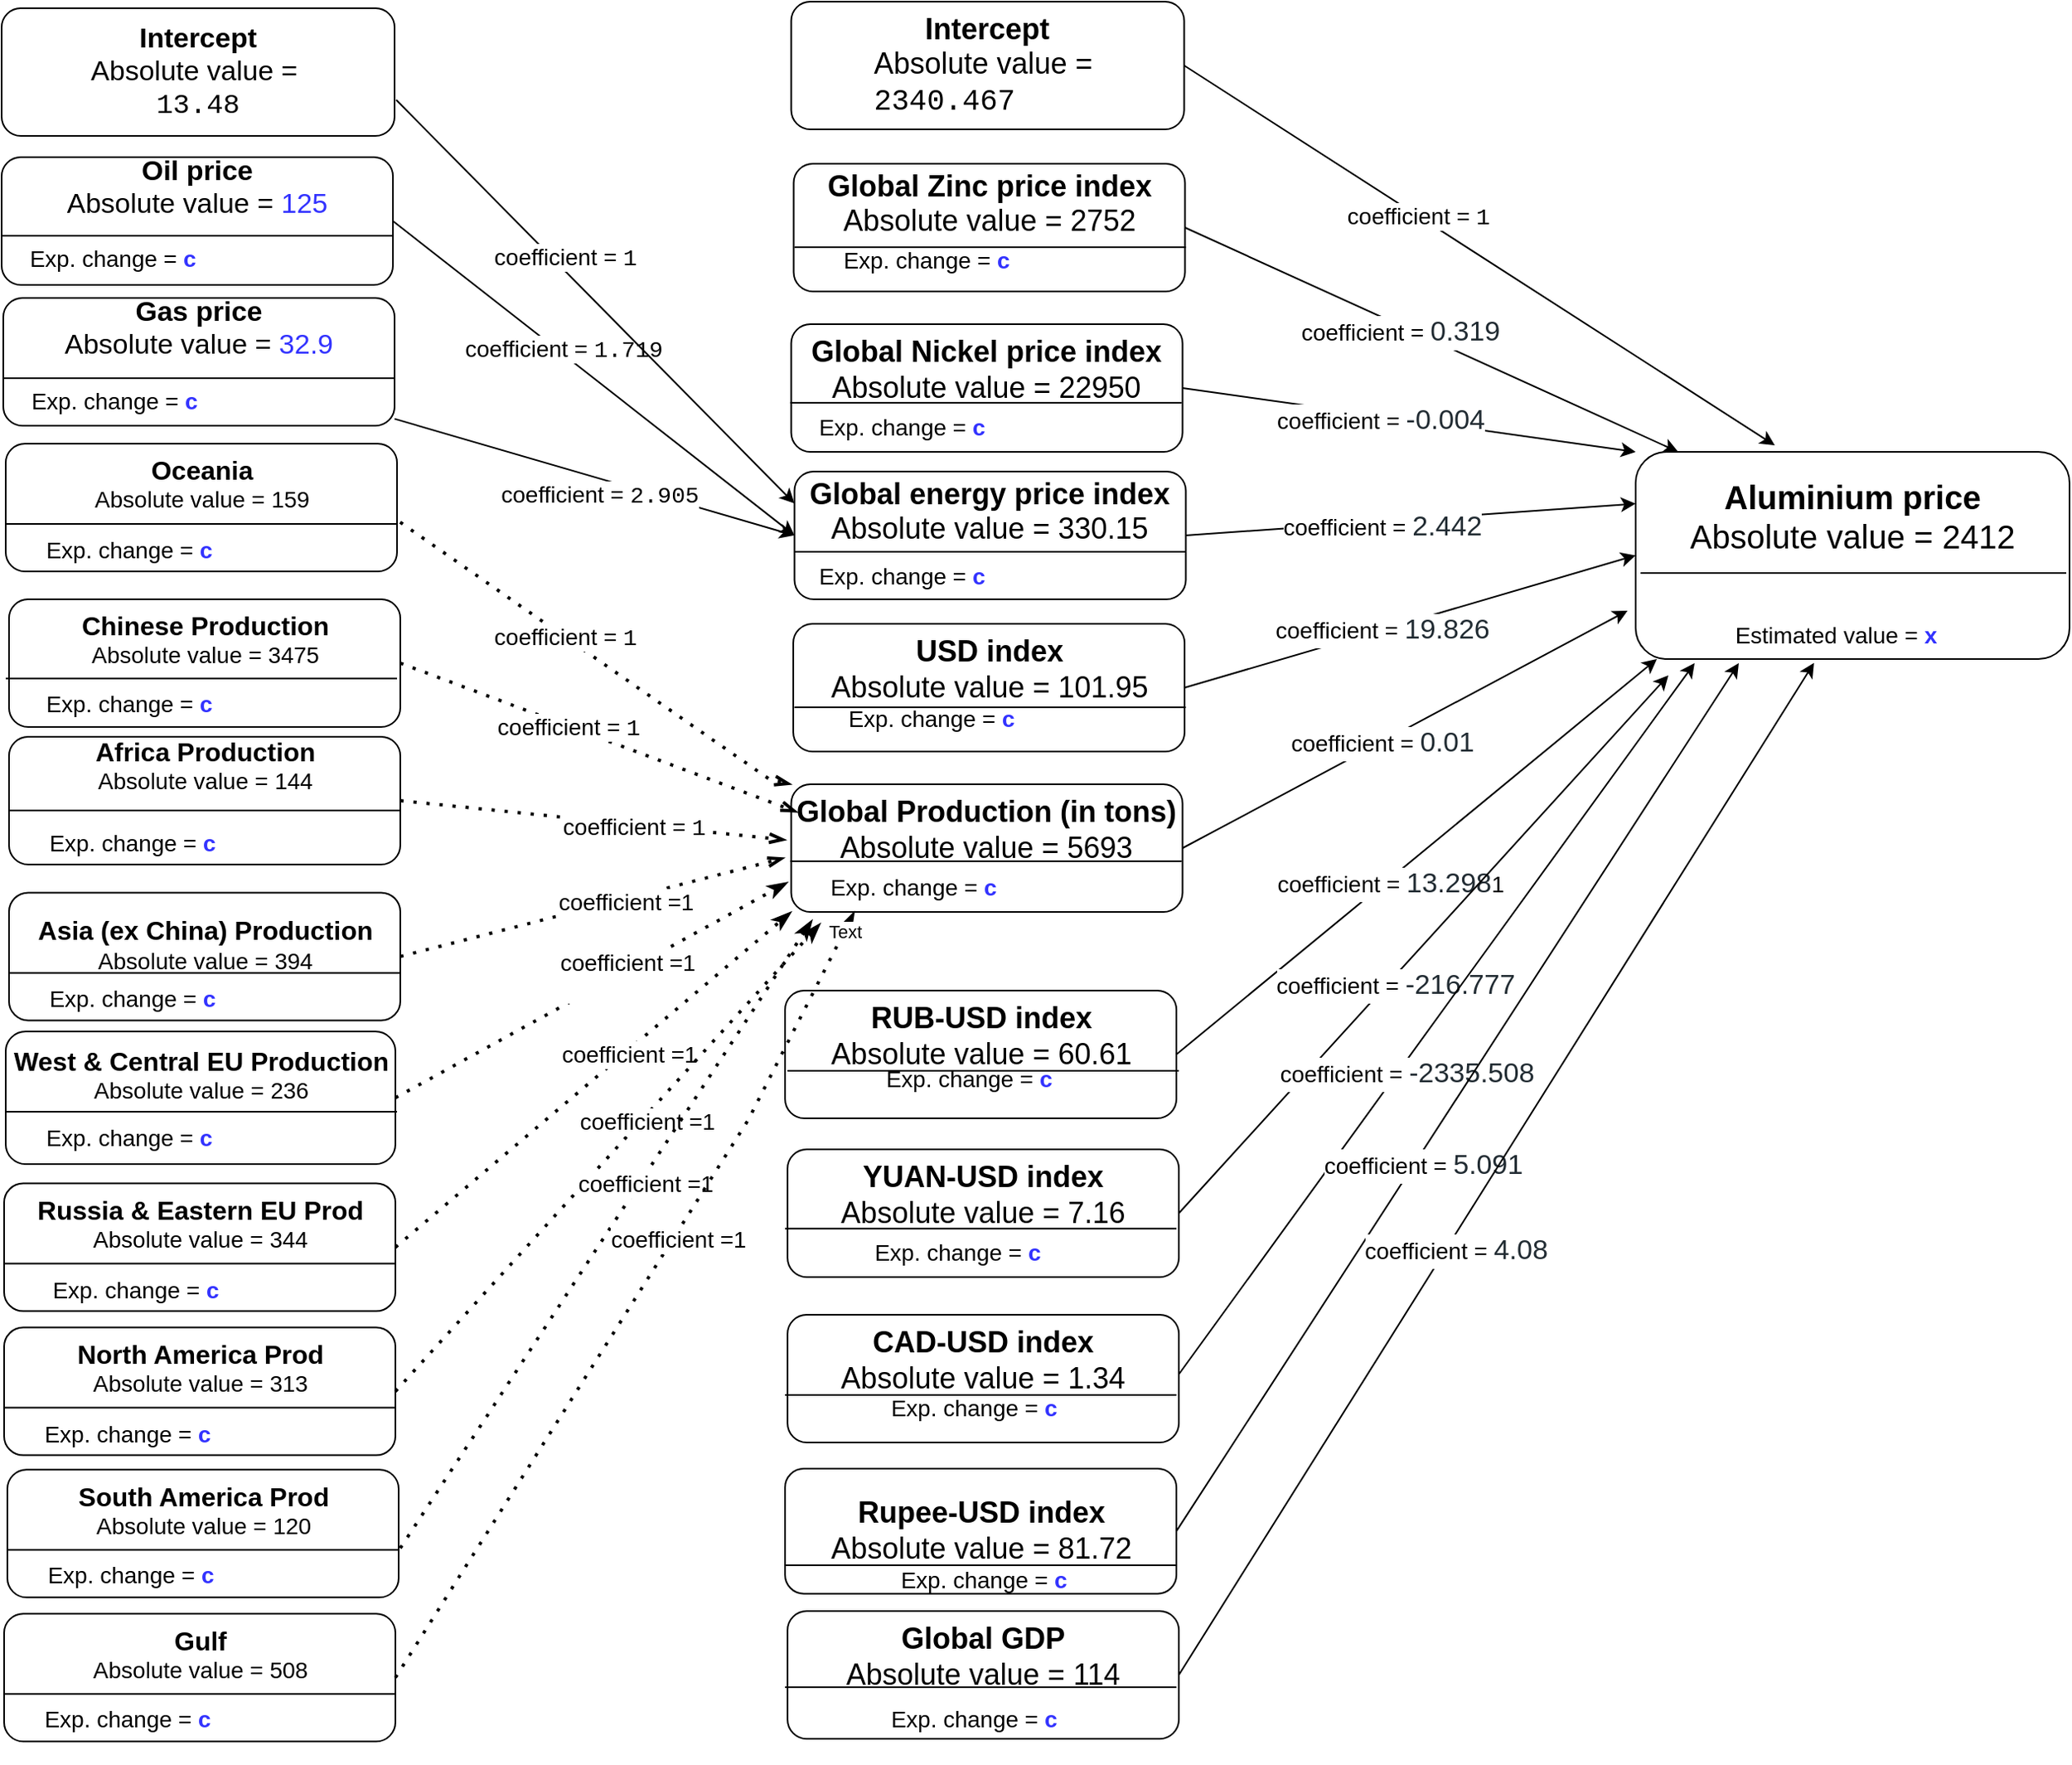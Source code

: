<mxfile version="20.7.2" type="device"><diagram id="u6WOncbfAF4KVZ6Zlxv1" name="Seite-1"><mxGraphModel dx="2049" dy="1091" grid="0" gridSize="10" guides="1" tooltips="1" connect="1" arrows="1" fold="1" page="0" pageScale="1" pageWidth="827" pageHeight="1169" math="0" shadow="0"><root><mxCell id="0"/><mxCell id="1" parent="0"/><mxCell id="WackEzxGK8-borPOaFB0-8" style="rounded=0;orthogonalLoop=1;jettySize=auto;html=1;entryX=0;entryY=0.25;entryDx=0;entryDy=0;exitX=1;exitY=0.5;exitDx=0;exitDy=0;" parent="1" source="WackEzxGK8-borPOaFB0-2" target="WackEzxGK8-borPOaFB0-30" edge="1"><mxGeometry relative="1" as="geometry"><mxPoint x="1274.5" y="759.5" as="targetPoint"/></mxGeometry></mxCell><mxCell id="WackEzxGK8-borPOaFB0-11" value="&lt;font style=&quot;font-size: 14px;&quot;&gt;coefficient =&amp;nbsp;&lt;/font&gt;&lt;span style=&quot;color: rgb(34, 44, 51); font-family: Arial, sans-serif; font-size: 17px; text-align: start;&quot;&gt;2.442&lt;/span&gt;" style="edgeLabel;html=1;align=center;verticalAlign=middle;resizable=0;points=[];" parent="WackEzxGK8-borPOaFB0-8" vertex="1" connectable="0"><mxGeometry x="-0.115" relative="1" as="geometry"><mxPoint x="-2" y="3" as="offset"/></mxGeometry></mxCell><mxCell id="WackEzxGK8-borPOaFB0-2" value="&lt;div style=&quot;font-size: 18px;&quot;&gt;&lt;font style=&quot;font-size: 18px;&quot;&gt;&lt;b style=&quot;&quot;&gt;Global energy price index&lt;br&gt;&lt;/b&gt;&lt;/font&gt;&lt;/div&gt;&lt;div style=&quot;font-size: 18px;&quot;&gt;&lt;font style=&quot;font-size: 18px;&quot;&gt;Absolute value = 330.15&lt;b&gt;&lt;br&gt;&lt;/b&gt;&lt;/font&gt;&lt;/div&gt;&lt;div&gt;&lt;br&gt;&lt;/div&gt;&lt;div&gt;&lt;br&gt;&lt;/div&gt;" style="rounded=1;whiteSpace=wrap;html=1;" parent="1" vertex="1"><mxGeometry x="761.25" y="685" width="239" height="78" as="geometry"/></mxCell><mxCell id="WackEzxGK8-borPOaFB0-9" style="edgeStyle=none;rounded=0;orthogonalLoop=1;jettySize=auto;html=1;exitX=1;exitY=0.5;exitDx=0;exitDy=0;entryX=0;entryY=0.5;entryDx=0;entryDy=0;" parent="1" source="WackEzxGK8-borPOaFB0-22" target="WackEzxGK8-borPOaFB0-30" edge="1"><mxGeometry relative="1" as="geometry"><mxPoint x="999" y="759.5" as="sourcePoint"/><mxPoint x="1270" y="750" as="targetPoint"/></mxGeometry></mxCell><mxCell id="WackEzxGK8-borPOaFB0-13" value="&lt;font style=&quot;font-size: 14px;&quot;&gt;&lt;font style=&quot;font-size: 14px;&quot;&gt;coefficient =&amp;nbsp;&lt;/font&gt;&lt;span style=&quot;color: rgb(34, 44, 51); font-family: Arial, sans-serif; font-size: 17px; text-align: start;&quot;&gt;19.826&lt;/span&gt;&lt;br&gt;&lt;/font&gt;" style="edgeLabel;html=1;align=center;verticalAlign=middle;resizable=0;points=[];fontSize=16;" parent="WackEzxGK8-borPOaFB0-9" vertex="1" connectable="0"><mxGeometry x="-0.178" y="2" relative="1" as="geometry"><mxPoint x="8" as="offset"/></mxGeometry></mxCell><mxCell id="WackEzxGK8-borPOaFB0-10" style="edgeStyle=none;rounded=0;orthogonalLoop=1;jettySize=auto;html=1;exitX=1;exitY=0.5;exitDx=0;exitDy=0;" parent="1" source="WackEzxGK8-borPOaFB0-26" edge="1"><mxGeometry relative="1" as="geometry"><mxPoint x="1030" y="839" as="sourcePoint"/><mxPoint x="1270" y="770" as="targetPoint"/></mxGeometry></mxCell><mxCell id="WackEzxGK8-borPOaFB0-14" value="coefficient =&amp;nbsp;&lt;span style=&quot;color: rgb(34, 44, 51); font-family: Arial, sans-serif; font-size: 17px; text-align: start;&quot;&gt;0.01&lt;/span&gt;" style="edgeLabel;html=1;align=center;verticalAlign=middle;resizable=0;points=[];fontSize=14;" parent="WackEzxGK8-borPOaFB0-10" vertex="1" connectable="0"><mxGeometry x="-0.172" y="1" relative="1" as="geometry"><mxPoint x="9" y="-3" as="offset"/></mxGeometry></mxCell><mxCell id="WackEzxGK8-borPOaFB0-15" value="" style="endArrow=none;html=1;rounded=0;fontSize=14;exitX=0;exitY=0.5;exitDx=0;exitDy=0;entryX=1;entryY=0.5;entryDx=0;entryDy=0;" parent="1" edge="1"><mxGeometry width="50" height="50" relative="1" as="geometry"><mxPoint x="761.25" y="734" as="sourcePoint"/><mxPoint x="1000.25" y="734" as="targetPoint"/></mxGeometry></mxCell><mxCell id="WackEzxGK8-borPOaFB0-22" value="&lt;div style=&quot;font-size: 18px;&quot;&gt;&lt;font style=&quot;font-size: 18px;&quot;&gt;&lt;b style=&quot;&quot;&gt;&lt;br&gt;&lt;/b&gt;&lt;/font&gt;&lt;/div&gt;&lt;div style=&quot;font-size: 18px;&quot;&gt;&lt;font style=&quot;font-size: 18px;&quot;&gt;&lt;b style=&quot;&quot;&gt;USD index&lt;/b&gt;&lt;font style=&quot;font-size: 18px;&quot;&gt;&lt;b&gt;&lt;br&gt;&lt;/b&gt;&lt;/font&gt;&lt;/font&gt;&lt;/div&gt;&lt;div style=&quot;font-size: 18px;&quot;&gt;&lt;font style=&quot;font-size: 18px;&quot;&gt;Absolute value = 101.95&lt;b&gt;&lt;br&gt;&lt;/b&gt;&lt;/font&gt;&lt;/div&gt;&lt;div style=&quot;font-size: 18px;&quot;&gt;&lt;font style=&quot;font-size: 18px;&quot;&gt;&lt;br&gt;&lt;/font&gt;&lt;/div&gt;&lt;div style=&quot;font-size: 18px;&quot;&gt;&lt;br&gt;&lt;/div&gt;" style="rounded=1;whiteSpace=wrap;html=1;" parent="1" vertex="1"><mxGeometry x="760.5" y="778" width="239" height="78" as="geometry"/></mxCell><mxCell id="WackEzxGK8-borPOaFB0-23" value="" style="endArrow=none;html=1;rounded=0;fontSize=14;exitX=0;exitY=0.5;exitDx=0;exitDy=0;entryX=1;entryY=0.5;entryDx=0;entryDy=0;" parent="1" edge="1"><mxGeometry width="50" height="50" relative="1" as="geometry"><mxPoint x="761.25" y="829" as="sourcePoint"/><mxPoint x="1000.25" y="829" as="targetPoint"/></mxGeometry></mxCell><mxCell id="WackEzxGK8-borPOaFB0-26" value="&lt;div style=&quot;font-size: 18px;&quot;&gt;&lt;span style=&quot;background-color: initial;&quot;&gt;&lt;b style=&quot;&quot;&gt;&lt;font style=&quot;font-size: 18px;&quot;&gt;&lt;br&gt;&lt;/font&gt;&lt;/b&gt;&lt;/span&gt;&lt;/div&gt;&lt;div style=&quot;font-size: 18px;&quot;&gt;&lt;span style=&quot;background-color: initial;&quot;&gt;&lt;b style=&quot;&quot;&gt;&lt;font style=&quot;font-size: 18px;&quot;&gt;Global Production (in tons)&lt;/font&gt;&lt;/b&gt;&lt;/span&gt;&lt;/div&gt;&lt;div style=&quot;font-size: 18px;&quot;&gt;&lt;font style=&quot;font-size: 18px;&quot;&gt;&lt;span style=&quot;background-color: initial;&quot;&gt;Absolute value = 5693&lt;/span&gt;&lt;br&gt;&lt;/font&gt;&lt;/div&gt;&lt;div style=&quot;font-size: 18px;&quot;&gt;&lt;font style=&quot;font-size: 18px;&quot;&gt;&lt;br&gt;&lt;/font&gt;&lt;/div&gt;&lt;div style=&quot;font-size: 18px;&quot;&gt;&lt;br&gt;&lt;/div&gt;" style="rounded=1;whiteSpace=wrap;html=1;" parent="1" vertex="1"><mxGeometry x="759.25" y="876" width="239" height="78" as="geometry"/></mxCell><mxCell id="WackEzxGK8-borPOaFB0-27" value="" style="endArrow=none;html=1;rounded=0;fontSize=14;exitX=0;exitY=0.5;exitDx=0;exitDy=0;entryX=1;entryY=0.5;entryDx=0;entryDy=0;" parent="1" edge="1"><mxGeometry width="50" height="50" relative="1" as="geometry"><mxPoint x="758.75" y="923" as="sourcePoint"/><mxPoint x="997.75" y="923" as="targetPoint"/></mxGeometry></mxCell><mxCell id="WackEzxGK8-borPOaFB0-30" value="&lt;div style=&quot;font-size: 20px;&quot;&gt;&lt;b style=&quot;background-color: initial;&quot;&gt;Aluminium price&lt;/b&gt;&lt;br&gt;&lt;/div&gt;&lt;div style=&quot;font-size: 20px;&quot;&gt;&lt;font style=&quot;font-size: 20px;&quot;&gt;Absolute value = 2412&lt;b&gt;&lt;br&gt;&lt;/b&gt;&lt;/font&gt;&lt;/div&gt;&lt;div style=&quot;font-size: 20px;&quot;&gt;&lt;font style=&quot;font-size: 20px;&quot;&gt;&lt;br&gt;&lt;/font&gt;&lt;/div&gt;&lt;div style=&quot;font-size: 20px;&quot;&gt;&lt;br&gt;&lt;/div&gt;" style="rounded=1;whiteSpace=wrap;html=1;" parent="1" vertex="1"><mxGeometry x="1275" y="673" width="265" height="126.5" as="geometry"/></mxCell><mxCell id="WackEzxGK8-borPOaFB0-34" value="Exp. change =&amp;nbsp;&lt;font color=&quot;#3333FF&quot;&gt;&lt;b&gt;c&lt;/b&gt;&lt;/font&gt;" style="text;html=1;strokeColor=none;fillColor=none;align=center;verticalAlign=middle;whiteSpace=wrap;rounded=0;fontSize=14;" parent="1" vertex="1"><mxGeometry x="778.25" y="820" width="133.75" height="32.5" as="geometry"/></mxCell><mxCell id="WackEzxGK8-borPOaFB0-36" value="Exp. change =&amp;nbsp;&lt;font color=&quot;#3333FF&quot;&gt;&lt;b&gt;c&lt;/b&gt;&lt;/font&gt;" style="text;html=1;strokeColor=none;fillColor=none;align=center;verticalAlign=middle;whiteSpace=wrap;rounded=0;fontSize=14;" parent="1" vertex="1"><mxGeometry x="778.75" y="924.38" width="110" height="28.62" as="geometry"/></mxCell><mxCell id="WackEzxGK8-borPOaFB0-42" style="edgeStyle=none;rounded=0;orthogonalLoop=1;jettySize=auto;html=1;entryX=0;entryY=0.5;entryDx=0;entryDy=0;fontSize=14;fontColor=#3333FF;exitX=1;exitY=0.5;exitDx=0;exitDy=0;" parent="1" source="WackEzxGK8-borPOaFB0-38" target="WackEzxGK8-borPOaFB0-2" edge="1"><mxGeometry relative="1" as="geometry"/></mxCell><mxCell id="WackEzxGK8-borPOaFB0-48" value="&lt;font style=&quot;font-size: 14px;&quot; color=&quot;#000000&quot;&gt;coefficient =&amp;nbsp;&lt;/font&gt;&lt;span style=&quot;font-family: Consolas, &amp;quot;Courier New&amp;quot;, monospace; text-align: start;&quot;&gt;&lt;font color=&quot;#000000&quot;&gt;1.719&lt;/font&gt;&lt;/span&gt;&lt;font style=&quot;font-size: 14px;&quot; color=&quot;#000000&quot;&gt;&lt;br&gt;&lt;/font&gt;" style="edgeLabel;html=1;align=center;verticalAlign=middle;resizable=0;points=[];fontSize=14;fontColor=#3333FF;" parent="WackEzxGK8-borPOaFB0-42" vertex="1" connectable="0"><mxGeometry x="-0.334" relative="1" as="geometry"><mxPoint x="22" y="14" as="offset"/></mxGeometry></mxCell><mxCell id="WackEzxGK8-borPOaFB0-38" value="&lt;div style=&quot;font-size: 17px;&quot;&gt;&lt;font style=&quot;font-size: 17px;&quot;&gt;&lt;b style=&quot;&quot;&gt;Oil price&lt;br&gt;&lt;/b&gt;&lt;/font&gt;&lt;/div&gt;&lt;div style=&quot;font-size: 17px;&quot;&gt;&lt;font style=&quot;font-size: 17px;&quot;&gt;Absolute value = &lt;font style=&quot;font-size: 17px;&quot; color=&quot;#3333ff&quot;&gt;125&lt;/font&gt;&lt;b&gt;&lt;br&gt;&lt;/b&gt;&lt;/font&gt;&lt;/div&gt;&lt;div style=&quot;font-size: 17px;&quot;&gt;&lt;font style=&quot;font-size: 17px;&quot;&gt;&lt;br&gt;&lt;/font&gt;&lt;/div&gt;&lt;div style=&quot;font-size: 17px;&quot;&gt;&lt;br&gt;&lt;/div&gt;" style="rounded=1;whiteSpace=wrap;html=1;" parent="1" vertex="1"><mxGeometry x="277" y="493" width="239" height="78" as="geometry"/></mxCell><mxCell id="WackEzxGK8-borPOaFB0-39" value="" style="endArrow=none;html=1;rounded=0;fontSize=14;exitX=0;exitY=0.5;exitDx=0;exitDy=0;entryX=1;entryY=0.5;entryDx=0;entryDy=0;" parent="1" edge="1"><mxGeometry width="50" height="50" relative="1" as="geometry"><mxPoint x="277" y="541" as="sourcePoint"/><mxPoint x="516" y="541" as="targetPoint"/></mxGeometry></mxCell><mxCell id="WackEzxGK8-borPOaFB0-40" value="Exp. change =&amp;nbsp;&lt;font color=&quot;#3333FF&quot;&gt;&lt;b&gt;c&lt;/b&gt;&lt;/font&gt;" style="text;html=1;strokeColor=none;fillColor=none;align=center;verticalAlign=middle;whiteSpace=wrap;rounded=0;fontSize=14;" parent="1" vertex="1"><mxGeometry x="293" y="540" width="104" height="30" as="geometry"/></mxCell><mxCell id="WackEzxGK8-borPOaFB0-47" style="edgeStyle=none;rounded=0;orthogonalLoop=1;jettySize=auto;html=1;entryX=0;entryY=0.5;entryDx=0;entryDy=0;fontSize=14;fontColor=#3333FF;" parent="1" source="WackEzxGK8-borPOaFB0-43" target="WackEzxGK8-borPOaFB0-2" edge="1"><mxGeometry relative="1" as="geometry"/></mxCell><mxCell id="WackEzxGK8-borPOaFB0-43" value="&lt;div style=&quot;font-size: 17px;&quot;&gt;&lt;font style=&quot;font-size: 17px;&quot;&gt;&lt;b style=&quot;&quot;&gt;Gas price&lt;/b&gt;&lt;/font&gt;&lt;/div&gt;&lt;div style=&quot;font-size: 17px;&quot;&gt;&lt;font style=&quot;font-size: 17px;&quot;&gt;Absolute value = &lt;font style=&quot;font-size: 17px;&quot; color=&quot;#3333ff&quot;&gt;32.9&lt;/font&gt;&lt;b&gt;&lt;br&gt;&lt;/b&gt;&lt;/font&gt;&lt;/div&gt;&lt;div style=&quot;font-size: 17px;&quot;&gt;&lt;font style=&quot;font-size: 17px;&quot;&gt;&lt;br&gt;&lt;/font&gt;&lt;/div&gt;&lt;div style=&quot;font-size: 17px;&quot;&gt;&lt;br&gt;&lt;/div&gt;" style="rounded=1;whiteSpace=wrap;html=1;" parent="1" vertex="1"><mxGeometry x="278" y="579" width="239" height="78" as="geometry"/></mxCell><mxCell id="WackEzxGK8-borPOaFB0-44" value="" style="endArrow=none;html=1;rounded=0;fontSize=14;exitX=0;exitY=0.5;exitDx=0;exitDy=0;entryX=1;entryY=0.5;entryDx=0;entryDy=0;" parent="1" edge="1"><mxGeometry width="50" height="50" relative="1" as="geometry"><mxPoint x="278" y="628" as="sourcePoint"/><mxPoint x="517" y="628" as="targetPoint"/></mxGeometry></mxCell><mxCell id="WackEzxGK8-borPOaFB0-45" value="Exp. change =&amp;nbsp;&lt;font color=&quot;#3333FF&quot;&gt;&lt;b&gt;c&lt;/b&gt;&lt;/font&gt;" style="text;html=1;strokeColor=none;fillColor=none;align=center;verticalAlign=middle;whiteSpace=wrap;rounded=0;fontSize=14;" parent="1" vertex="1"><mxGeometry x="294" y="627" width="104" height="30" as="geometry"/></mxCell><mxCell id="WackEzxGK8-borPOaFB0-49" value="&lt;font color=&quot;#000000&quot;&gt;coefficient =&amp;nbsp;&lt;/font&gt;&lt;span style=&quot;font-family: Consolas, &amp;quot;Courier New&amp;quot;, monospace; text-align: start;&quot;&gt;&lt;font color=&quot;#000000&quot;&gt;2.905&lt;/font&gt;&lt;/span&gt;&lt;font color=&quot;#000000&quot;&gt;&lt;br&gt;&lt;/font&gt;" style="edgeLabel;html=1;align=center;verticalAlign=middle;resizable=0;points=[];fontSize=14;fontColor=#3333FF;" parent="1" vertex="1" connectable="0"><mxGeometry x="642.003" y="699.005" as="geometry"/></mxCell><mxCell id="WackEzxGK8-borPOaFB0-52" value="" style="endArrow=openThin;dashed=1;html=1;dashPattern=1 3;strokeWidth=2;rounded=0;fontSize=14;fontColor=#3333FF;exitX=1;exitY=0.5;exitDx=0;exitDy=0;endFill=0;" parent="1" source="npwigQvp6gdLTjQ-537E-26" edge="1"><mxGeometry width="50" height="50" relative="1" as="geometry"><mxPoint x="640" y="879.5" as="sourcePoint"/><mxPoint x="763" y="893" as="targetPoint"/><Array as="points"/></mxGeometry></mxCell><mxCell id="npwigQvp6gdLTjQ-537E-29" value="&lt;span style=&quot;font-size: 14px;&quot;&gt;coefficient =&amp;nbsp;&lt;/span&gt;&lt;span style=&quot;font-family: Consolas, &amp;quot;Courier New&amp;quot;, monospace; font-size: 14px; text-align: start;&quot;&gt;1&lt;/span&gt;" style="edgeLabel;html=1;align=center;verticalAlign=middle;resizable=0;points=[];fontColor=#000000;" parent="WackEzxGK8-borPOaFB0-52" vertex="1" connectable="0"><mxGeometry x="-0.155" relative="1" as="geometry"><mxPoint as="offset"/></mxGeometry></mxCell><mxCell id="WackEzxGK8-borPOaFB0-53" value="" style="endArrow=openThin;dashed=1;html=1;dashPattern=1 3;strokeWidth=2;rounded=0;fontSize=14;fontColor=#3333FF;exitX=1;exitY=0.5;exitDx=0;exitDy=0;endFill=0;" parent="1" source="npwigQvp6gdLTjQ-537E-30" edge="1"><mxGeometry width="50" height="50" relative="1" as="geometry"><mxPoint x="610" y="950" as="sourcePoint"/><mxPoint x="756" y="910" as="targetPoint"/></mxGeometry></mxCell><mxCell id="npwigQvp6gdLTjQ-537E-36" value="&lt;div style=&quot;text-align: start;&quot;&gt;&lt;span style=&quot;font-size: 14px;&quot;&gt;coefficient = &lt;font face=&quot;Consolas, Courier New, monospace&quot;&gt;1&lt;/font&gt;&lt;/span&gt;&lt;/div&gt;" style="edgeLabel;html=1;align=center;verticalAlign=middle;resizable=0;points=[];fontColor=#000000;" parent="WackEzxGK8-borPOaFB0-53" vertex="1" connectable="0"><mxGeometry x="0.164" y="-3" relative="1" as="geometry"><mxPoint x="5" y="-1" as="offset"/></mxGeometry></mxCell><mxCell id="npwigQvp6gdLTjQ-537E-5" style="edgeStyle=none;rounded=0;orthogonalLoop=1;jettySize=auto;html=1;entryX=0;entryY=1;entryDx=0;entryDy=0;exitX=1;exitY=0.5;exitDx=0;exitDy=0;" parent="1" source="npwigQvp6gdLTjQ-537E-7" target="WackEzxGK8-borPOaFB0-32" edge="1"><mxGeometry relative="1" as="geometry"><mxPoint x="1000" y="1120" as="sourcePoint"/><mxPoint x="1284.5" y="769.5" as="targetPoint"/></mxGeometry></mxCell><mxCell id="npwigQvp6gdLTjQ-537E-6" value="coefficient =&amp;nbsp;&lt;span style=&quot;color: rgb(34, 44, 51); font-family: Arial, sans-serif; font-size: 17px; text-align: start;&quot;&gt;13.298&lt;/span&gt;1" style="edgeLabel;html=1;align=center;verticalAlign=middle;resizable=0;points=[];fontSize=14;" parent="npwigQvp6gdLTjQ-537E-5" vertex="1" connectable="0"><mxGeometry x="-0.172" y="1" relative="1" as="geometry"><mxPoint x="9" y="-3" as="offset"/></mxGeometry></mxCell><mxCell id="npwigQvp6gdLTjQ-537E-7" value="&lt;div style=&quot;font-size: 18px;&quot;&gt;&lt;span style=&quot;background-color: initial;&quot;&gt;&lt;b style=&quot;&quot;&gt;&lt;font style=&quot;font-size: 18px;&quot;&gt;&lt;br&gt;&lt;/font&gt;&lt;/b&gt;&lt;/span&gt;&lt;/div&gt;&lt;div style=&quot;font-size: 18px;&quot;&gt;&lt;span style=&quot;background-color: initial;&quot;&gt;&lt;b style=&quot;&quot;&gt;&lt;font style=&quot;font-size: 18px;&quot;&gt;RUB-USD index&lt;/font&gt;&lt;/b&gt;&lt;/span&gt;&lt;/div&gt;&lt;div style=&quot;font-size: 18px;&quot;&gt;&lt;font style=&quot;font-size: 18px;&quot;&gt;&lt;span style=&quot;background-color: initial;&quot;&gt;Absolute value = 60.61&lt;/span&gt;&lt;br&gt;&lt;/font&gt;&lt;/div&gt;&lt;div style=&quot;font-size: 18px;&quot;&gt;&lt;font style=&quot;font-size: 18px;&quot;&gt;&lt;br&gt;&lt;/font&gt;&lt;/div&gt;&lt;div style=&quot;font-size: 18px;&quot;&gt;&lt;br&gt;&lt;/div&gt;" style="rounded=1;whiteSpace=wrap;html=1;" parent="1" vertex="1"><mxGeometry x="755.5" y="1002" width="239" height="78" as="geometry"/></mxCell><mxCell id="npwigQvp6gdLTjQ-537E-16" style="rounded=0;orthogonalLoop=1;jettySize=auto;html=1;entryX=0;entryY=0;entryDx=0;entryDy=0;exitX=1;exitY=0.5;exitDx=0;exitDy=0;" parent="1" source="npwigQvp6gdLTjQ-537E-18" target="WackEzxGK8-borPOaFB0-30" edge="1"><mxGeometry relative="1" as="geometry"><mxPoint x="1275" y="639" as="targetPoint"/></mxGeometry></mxCell><mxCell id="npwigQvp6gdLTjQ-537E-17" value="&lt;font style=&quot;font-size: 14px;&quot;&gt;coefficient =&amp;nbsp;&lt;/font&gt;&lt;span style=&quot;color: rgb(34, 44, 51); font-family: Arial, sans-serif; font-size: 17px; text-align: start;&quot;&gt;-0.004&lt;/span&gt;" style="edgeLabel;html=1;align=center;verticalAlign=middle;resizable=0;points=[];" parent="npwigQvp6gdLTjQ-537E-16" vertex="1" connectable="0"><mxGeometry x="-0.115" relative="1" as="geometry"><mxPoint x="-2" y="3" as="offset"/></mxGeometry></mxCell><mxCell id="npwigQvp6gdLTjQ-537E-18" value="&lt;div style=&quot;font-size: 18px;&quot;&gt;&lt;font style=&quot;font-size: 18px;&quot;&gt;&lt;b style=&quot;&quot;&gt;&lt;br&gt;&lt;/b&gt;&lt;/font&gt;&lt;/div&gt;&lt;div style=&quot;font-size: 18px;&quot;&gt;&lt;font style=&quot;font-size: 18px;&quot;&gt;&lt;b style=&quot;&quot;&gt;Global Nickel price index&lt;br&gt;&lt;/b&gt;&lt;/font&gt;&lt;/div&gt;&lt;div style=&quot;font-size: 18px;&quot;&gt;&lt;font style=&quot;font-size: 18px;&quot;&gt;Absolute value = 22950&lt;b&gt;&lt;br&gt;&lt;/b&gt;&lt;/font&gt;&lt;/div&gt;&lt;div style=&quot;font-size: 18px;&quot;&gt;&lt;font style=&quot;font-size: 18px;&quot;&gt;&lt;br&gt;&lt;/font&gt;&lt;/div&gt;&lt;div style=&quot;font-size: 18px;&quot;&gt;&lt;br&gt;&lt;/div&gt;" style="rounded=1;whiteSpace=wrap;html=1;" parent="1" vertex="1"><mxGeometry x="759.25" y="595" width="239" height="78" as="geometry"/></mxCell><mxCell id="npwigQvp6gdLTjQ-537E-19" value="" style="endArrow=none;html=1;rounded=0;fontSize=14;exitX=0;exitY=0.5;exitDx=0;exitDy=0;entryX=1;entryY=0.5;entryDx=0;entryDy=0;" parent="1" edge="1"><mxGeometry width="50" height="50" relative="1" as="geometry"><mxPoint x="758.75" y="643" as="sourcePoint"/><mxPoint x="997.75" y="643" as="targetPoint"/></mxGeometry></mxCell><mxCell id="npwigQvp6gdLTjQ-537E-20" value="Exp. change =&amp;nbsp;&lt;font color=&quot;#3333FF&quot;&gt;&lt;b&gt;c&lt;/b&gt;&lt;/font&gt;" style="text;html=1;strokeColor=none;fillColor=none;align=center;verticalAlign=middle;whiteSpace=wrap;rounded=0;fontSize=14;" parent="1" vertex="1"><mxGeometry x="775.25" y="643" width="103.5" height="30" as="geometry"/></mxCell><mxCell id="npwigQvp6gdLTjQ-537E-21" style="rounded=0;orthogonalLoop=1;jettySize=auto;html=1;exitX=1;exitY=0.5;exitDx=0;exitDy=0;" parent="1" source="npwigQvp6gdLTjQ-537E-23" edge="1"><mxGeometry relative="1" as="geometry"><mxPoint x="1301" y="673" as="targetPoint"/></mxGeometry></mxCell><mxCell id="npwigQvp6gdLTjQ-537E-22" value="&lt;font style=&quot;font-size: 14px;&quot;&gt;coefficient =&amp;nbsp;&lt;/font&gt;&lt;span style=&quot;color: rgb(34, 44, 51); font-family: Arial, sans-serif; font-size: 17px; text-align: start;&quot;&gt;0.319&lt;/span&gt;" style="edgeLabel;html=1;align=center;verticalAlign=middle;resizable=0;points=[];" parent="npwigQvp6gdLTjQ-537E-21" vertex="1" connectable="0"><mxGeometry x="-0.115" relative="1" as="geometry"><mxPoint x="-2" y="3" as="offset"/></mxGeometry></mxCell><mxCell id="npwigQvp6gdLTjQ-537E-23" value="&lt;div style=&quot;font-size: 18px;&quot;&gt;&lt;font style=&quot;font-size: 18px;&quot;&gt;&lt;b style=&quot;&quot;&gt;Global Zinc price index&lt;br&gt;&lt;/b&gt;&lt;/font&gt;&lt;/div&gt;&lt;div style=&quot;font-size: 18px;&quot;&gt;&lt;font style=&quot;font-size: 18px;&quot;&gt;Absolute value = 2752&lt;b&gt;&lt;br&gt;&lt;/b&gt;&lt;/font&gt;&lt;/div&gt;&lt;div&gt;&lt;br&gt;&lt;/div&gt;&lt;div&gt;&lt;br&gt;&lt;/div&gt;" style="rounded=1;whiteSpace=wrap;html=1;" parent="1" vertex="1"><mxGeometry x="760.75" y="497" width="239" height="78" as="geometry"/></mxCell><mxCell id="npwigQvp6gdLTjQ-537E-24" value="" style="endArrow=none;html=1;rounded=0;fontSize=14;exitX=0;exitY=0.5;exitDx=0;exitDy=0;entryX=1;entryY=0.5;entryDx=0;entryDy=0;" parent="1" edge="1"><mxGeometry width="50" height="50" relative="1" as="geometry"><mxPoint x="761.25" y="548" as="sourcePoint"/><mxPoint x="1000.25" y="548" as="targetPoint"/></mxGeometry></mxCell><mxCell id="npwigQvp6gdLTjQ-537E-25" value="Exp. change = &lt;font color=&quot;#3333FF&quot;&gt;&lt;b&gt;c&lt;/b&gt;&lt;/font&gt;" style="text;html=1;strokeColor=none;fillColor=none;align=center;verticalAlign=middle;whiteSpace=wrap;rounded=0;fontSize=14;" parent="1" vertex="1"><mxGeometry x="779.75" y="541" width="124" height="30" as="geometry"/></mxCell><mxCell id="npwigQvp6gdLTjQ-537E-26" value="&lt;div style=&quot;&quot;&gt;&lt;span style=&quot;background-color: initial; font-size: 16px;&quot;&gt;&lt;b&gt;Chinese Production&lt;/b&gt;&lt;/span&gt;&lt;/div&gt;&lt;div style=&quot;&quot;&gt;&lt;span style=&quot;font-size: 14px; background-color: initial;&quot;&gt;Absolute value = 3475&lt;/span&gt;&lt;br&gt;&lt;/div&gt;&lt;div&gt;&lt;br&gt;&lt;/div&gt;&lt;div&gt;&lt;br&gt;&lt;/div&gt;" style="rounded=1;whiteSpace=wrap;html=1;" parent="1" vertex="1"><mxGeometry x="281.5" y="763" width="239" height="78" as="geometry"/></mxCell><mxCell id="npwigQvp6gdLTjQ-537E-27" value="" style="endArrow=none;html=1;rounded=0;fontSize=14;exitX=0;exitY=0.5;exitDx=0;exitDy=0;entryX=1;entryY=0.5;entryDx=0;entryDy=0;" parent="1" edge="1"><mxGeometry width="50" height="50" relative="1" as="geometry"><mxPoint x="279.5" y="811.38" as="sourcePoint"/><mxPoint x="518.5" y="811.38" as="targetPoint"/></mxGeometry></mxCell><mxCell id="npwigQvp6gdLTjQ-537E-28" value="Exp. change =&amp;nbsp;&lt;font color=&quot;#3333FF&quot;&gt;&lt;b&gt;c&lt;/b&gt;&lt;/font&gt;" style="text;html=1;strokeColor=none;fillColor=none;align=center;verticalAlign=middle;whiteSpace=wrap;rounded=0;fontSize=14;" parent="1" vertex="1"><mxGeometry x="299.5" y="812.76" width="110" height="28.62" as="geometry"/></mxCell><mxCell id="npwigQvp6gdLTjQ-537E-30" value="&lt;div style=&quot;&quot;&gt;&lt;span style=&quot;background-color: initial; font-size: 16px;&quot;&gt;&lt;b&gt;Africa Production&lt;/b&gt;&lt;/span&gt;&lt;/div&gt;&lt;div style=&quot;&quot;&gt;&lt;span style=&quot;font-size: 14px; background-color: initial;&quot;&gt;Absolute value = 144&lt;/span&gt;&lt;/div&gt;&lt;br&gt;&lt;div&gt;&lt;br&gt;&lt;/div&gt;&lt;div&gt;&lt;br&gt;&lt;/div&gt;" style="rounded=1;whiteSpace=wrap;html=1;" parent="1" vertex="1"><mxGeometry x="281.5" y="847" width="239" height="78" as="geometry"/></mxCell><mxCell id="npwigQvp6gdLTjQ-537E-31" value="" style="endArrow=none;html=1;rounded=0;fontSize=14;exitX=0;exitY=0.5;exitDx=0;exitDy=0;" parent="1" edge="1" target="npwigQvp6gdLTjQ-537E-30"><mxGeometry width="50" height="50" relative="1" as="geometry"><mxPoint x="281.5" y="896" as="sourcePoint"/><mxPoint x="520.5" y="896" as="targetPoint"/><Array as="points"/></mxGeometry></mxCell><mxCell id="npwigQvp6gdLTjQ-537E-32" value="Exp. change =&amp;nbsp;&lt;font color=&quot;#3333FF&quot;&gt;&lt;b&gt;c&lt;/b&gt;&lt;/font&gt;" style="text;html=1;strokeColor=none;fillColor=none;align=center;verticalAlign=middle;whiteSpace=wrap;rounded=0;fontSize=14;" parent="1" vertex="1"><mxGeometry x="301.5" y="897.38" width="110" height="28.62" as="geometry"/></mxCell><mxCell id="npwigQvp6gdLTjQ-537E-33" value="&lt;div style=&quot;&quot;&gt;&lt;span style=&quot;background-color: initial; font-size: 16px;&quot;&gt;&lt;b&gt;Asia (ex China) Production&lt;/b&gt;&lt;/span&gt;&lt;/div&gt;&lt;div style=&quot;&quot;&gt;&lt;span style=&quot;font-size: 14px; background-color: initial;&quot;&gt;Absolute value = 394&lt;/span&gt;&lt;br&gt;&lt;/div&gt;&lt;div&gt;&lt;br&gt;&lt;/div&gt;" style="rounded=1;whiteSpace=wrap;html=1;" parent="1" vertex="1"><mxGeometry x="281.5" y="942.19" width="239" height="78" as="geometry"/></mxCell><mxCell id="npwigQvp6gdLTjQ-537E-34" value="" style="endArrow=none;html=1;rounded=0;fontSize=14;exitX=0;exitY=0.5;exitDx=0;exitDy=0;entryX=1;entryY=0.5;entryDx=0;entryDy=0;" parent="1" edge="1"><mxGeometry width="50" height="50" relative="1" as="geometry"><mxPoint x="281.5" y="991.19" as="sourcePoint"/><mxPoint x="520.5" y="991.19" as="targetPoint"/></mxGeometry></mxCell><mxCell id="npwigQvp6gdLTjQ-537E-35" value="Exp. change =&amp;nbsp;&lt;font color=&quot;#3333FF&quot;&gt;&lt;b&gt;c&lt;/b&gt;&lt;/font&gt;" style="text;html=1;strokeColor=none;fillColor=none;align=center;verticalAlign=middle;whiteSpace=wrap;rounded=0;fontSize=14;" parent="1" vertex="1"><mxGeometry x="301.5" y="992.57" width="110" height="28.62" as="geometry"/></mxCell><mxCell id="npwigQvp6gdLTjQ-537E-39" value="" style="endArrow=openThin;dashed=1;html=1;dashPattern=1 3;strokeWidth=2;rounded=0;fontSize=14;fontColor=#3333FF;exitX=1;exitY=0.5;exitDx=0;exitDy=0;endFill=0;" parent="1" source="npwigQvp6gdLTjQ-537E-33" edge="1"><mxGeometry width="50" height="50" relative="1" as="geometry"><mxPoint x="529" y="968" as="sourcePoint"/><mxPoint x="755" y="921" as="targetPoint"/></mxGeometry></mxCell><mxCell id="npwigQvp6gdLTjQ-537E-40" value="&lt;span style=&quot;font-size: 14px;&quot;&gt;coefficient =1&lt;/span&gt;&lt;br&gt;" style="edgeLabel;html=1;align=center;verticalAlign=middle;resizable=0;points=[];fontColor=#000000;" parent="npwigQvp6gdLTjQ-537E-39" vertex="1" connectable="0"><mxGeometry x="0.164" y="-3" relative="1" as="geometry"><mxPoint y="-1" as="offset"/></mxGeometry></mxCell><mxCell id="npwigQvp6gdLTjQ-537E-46" value="&lt;div style=&quot;&quot;&gt;&lt;span style=&quot;background-color: initial; font-size: 16px;&quot;&gt;&lt;b&gt;West &amp;amp; Central EU Production&lt;/b&gt;&lt;/span&gt;&lt;/div&gt;&lt;div style=&quot;&quot;&gt;&lt;span style=&quot;font-size: 14px; background-color: initial;&quot;&gt;Absolute value = 236&lt;/span&gt;&lt;br&gt;&lt;/div&gt;&lt;div&gt;&lt;br&gt;&lt;/div&gt;&lt;div&gt;&lt;br&gt;&lt;/div&gt;" style="rounded=1;whiteSpace=wrap;html=1;" parent="1" vertex="1"><mxGeometry x="279.5" y="1027" width="238" height="81" as="geometry"/></mxCell><mxCell id="npwigQvp6gdLTjQ-537E-47" value="" style="endArrow=none;html=1;rounded=0;fontSize=14;exitX=0;exitY=0.5;exitDx=0;exitDy=0;entryX=1;entryY=0.5;entryDx=0;entryDy=0;" parent="1" edge="1"><mxGeometry width="50" height="50" relative="1" as="geometry"><mxPoint x="279.5" y="1076" as="sourcePoint"/><mxPoint x="518.5" y="1076" as="targetPoint"/></mxGeometry></mxCell><mxCell id="npwigQvp6gdLTjQ-537E-48" value="Exp. change =&amp;nbsp;&lt;font color=&quot;#3333FF&quot;&gt;&lt;b&gt;c&lt;/b&gt;&lt;/font&gt;" style="text;html=1;strokeColor=none;fillColor=none;align=center;verticalAlign=middle;whiteSpace=wrap;rounded=0;fontSize=14;" parent="1" vertex="1"><mxGeometry x="299.5" y="1077.38" width="110" height="28.62" as="geometry"/></mxCell><mxCell id="npwigQvp6gdLTjQ-537E-49" value="&lt;div style=&quot;&quot;&gt;&lt;span style=&quot;background-color: initial; font-size: 16px;&quot;&gt;&lt;b&gt;Russia &amp;amp; Eastern EU Prod&lt;/b&gt;&lt;/span&gt;&lt;/div&gt;&lt;div style=&quot;&quot;&gt;&lt;span style=&quot;font-size: 14px; background-color: initial;&quot;&gt;Absolute value = 344&lt;/span&gt;&lt;br&gt;&lt;/div&gt;&lt;div&gt;&lt;br&gt;&lt;/div&gt;&lt;div&gt;&lt;br&gt;&lt;/div&gt;" style="rounded=1;whiteSpace=wrap;html=1;" parent="1" vertex="1"><mxGeometry x="278.5" y="1119.81" width="239" height="78" as="geometry"/></mxCell><mxCell id="npwigQvp6gdLTjQ-537E-50" value="" style="endArrow=none;html=1;rounded=0;fontSize=14;exitX=0;exitY=0.5;exitDx=0;exitDy=0;entryX=1;entryY=0.5;entryDx=0;entryDy=0;" parent="1" edge="1"><mxGeometry width="50" height="50" relative="1" as="geometry"><mxPoint x="278.5" y="1168.81" as="sourcePoint"/><mxPoint x="517.5" y="1168.81" as="targetPoint"/></mxGeometry></mxCell><mxCell id="npwigQvp6gdLTjQ-537E-51" value="Exp. change =&amp;nbsp;&lt;font color=&quot;#3333FF&quot;&gt;&lt;b&gt;c&lt;/b&gt;&lt;/font&gt;" style="text;html=1;strokeColor=none;fillColor=none;align=center;verticalAlign=middle;whiteSpace=wrap;rounded=0;fontSize=14;" parent="1" vertex="1"><mxGeometry x="298.5" y="1170.19" width="120" height="28.62" as="geometry"/></mxCell><mxCell id="npwigQvp6gdLTjQ-537E-52" value="&lt;div style=&quot;&quot;&gt;&lt;span style=&quot;background-color: initial; font-size: 16px;&quot;&gt;&lt;b&gt;North America Prod&lt;/b&gt;&lt;/span&gt;&lt;/div&gt;&lt;div style=&quot;&quot;&gt;&lt;span style=&quot;font-size: 14px; background-color: initial;&quot;&gt;Absolute value = 313&lt;/span&gt;&lt;br&gt;&lt;/div&gt;&lt;div&gt;&lt;br&gt;&lt;/div&gt;&lt;div&gt;&lt;br&gt;&lt;/div&gt;" style="rounded=1;whiteSpace=wrap;html=1;" parent="1" vertex="1"><mxGeometry x="278.5" y="1207.81" width="239" height="78" as="geometry"/></mxCell><mxCell id="npwigQvp6gdLTjQ-537E-53" value="" style="endArrow=none;html=1;rounded=0;fontSize=14;exitX=0;exitY=0.5;exitDx=0;exitDy=0;entryX=1;entryY=0.5;entryDx=0;entryDy=0;" parent="1" edge="1"><mxGeometry width="50" height="50" relative="1" as="geometry"><mxPoint x="278.5" y="1256.81" as="sourcePoint"/><mxPoint x="517.5" y="1256.81" as="targetPoint"/></mxGeometry></mxCell><mxCell id="npwigQvp6gdLTjQ-537E-54" value="Exp. change =&amp;nbsp;&lt;font color=&quot;#3333FF&quot;&gt;&lt;b&gt;c&lt;/b&gt;&lt;/font&gt;" style="text;html=1;strokeColor=none;fillColor=none;align=center;verticalAlign=middle;whiteSpace=wrap;rounded=0;fontSize=14;" parent="1" vertex="1"><mxGeometry x="298.5" y="1258.19" width="110" height="28.62" as="geometry"/></mxCell><mxCell id="npwigQvp6gdLTjQ-537E-55" value="" style="endArrow=classicThin;dashed=1;html=1;dashPattern=1 3;strokeWidth=2;rounded=0;fontSize=14;fontColor=#3333FF;endFill=1;exitX=1;exitY=0.5;exitDx=0;exitDy=0;" parent="1" source="npwigQvp6gdLTjQ-537E-46" edge="1"><mxGeometry width="50" height="50" relative="1" as="geometry"><mxPoint x="529" y="1169.0" as="sourcePoint"/><mxPoint x="757" y="936" as="targetPoint"/></mxGeometry></mxCell><mxCell id="npwigQvp6gdLTjQ-537E-56" value="&lt;span style=&quot;font-size: 14px;&quot;&gt;coefficient =1&lt;/span&gt;&lt;br&gt;&lt;span style=&quot;font-size: 14px;&quot;&gt;&amp;nbsp;&lt;/span&gt;" style="edgeLabel;html=1;align=center;verticalAlign=middle;resizable=0;points=[];fontColor=#000000;" parent="npwigQvp6gdLTjQ-537E-55" vertex="1" connectable="0"><mxGeometry x="0.164" y="-3" relative="1" as="geometry"><mxPoint y="-1" as="offset"/></mxGeometry></mxCell><mxCell id="npwigQvp6gdLTjQ-537E-57" value="" style="endArrow=classicThin;dashed=1;html=1;dashPattern=1 3;strokeWidth=2;rounded=0;fontSize=14;fontColor=#3333FF;endFill=1;exitX=1;exitY=0.5;exitDx=0;exitDy=0;entryX=0;entryY=1;entryDx=0;entryDy=0;" parent="1" source="npwigQvp6gdLTjQ-537E-49" edge="1" target="WackEzxGK8-borPOaFB0-26"><mxGeometry width="50" height="50" relative="1" as="geometry"><mxPoint x="539" y="1179.0" as="sourcePoint"/><mxPoint x="768" y="956" as="targetPoint"/><Array as="points"/></mxGeometry></mxCell><mxCell id="npwigQvp6gdLTjQ-537E-58" value="&lt;span style=&quot;font-size: 14px;&quot;&gt;coefficient =1&lt;/span&gt;" style="edgeLabel;html=1;align=center;verticalAlign=middle;resizable=0;points=[];fontColor=#000000;" parent="npwigQvp6gdLTjQ-537E-57" vertex="1" connectable="0"><mxGeometry x="0.164" y="-3" relative="1" as="geometry"><mxPoint y="-1" as="offset"/></mxGeometry></mxCell><mxCell id="npwigQvp6gdLTjQ-537E-59" value="" style="endArrow=classicThin;dashed=1;html=1;dashPattern=1 3;strokeWidth=2;rounded=0;fontSize=14;fontColor=#3333FF;endFill=1;exitX=1;exitY=0.5;exitDx=0;exitDy=0;" parent="1" source="npwigQvp6gdLTjQ-537E-52" edge="1"><mxGeometry width="50" height="50" relative="1" as="geometry"><mxPoint x="549" y="1189.0" as="sourcePoint"/><mxPoint x="777" y="961" as="targetPoint"/></mxGeometry></mxCell><mxCell id="npwigQvp6gdLTjQ-537E-60" value="&lt;span style=&quot;font-size: 14px;&quot;&gt;coefficient =1&lt;/span&gt;" style="edgeLabel;html=1;align=center;verticalAlign=middle;resizable=0;points=[];fontColor=#000000;" parent="npwigQvp6gdLTjQ-537E-59" vertex="1" connectable="0"><mxGeometry x="0.164" y="-3" relative="1" as="geometry"><mxPoint y="-1" as="offset"/></mxGeometry></mxCell><mxCell id="npwigQvp6gdLTjQ-537E-61" value="&lt;div style=&quot;font-size: 18px;&quot;&gt;&lt;span style=&quot;background-color: initial;&quot;&gt;&lt;b style=&quot;&quot;&gt;&lt;font style=&quot;font-size: 18px;&quot;&gt;&lt;br&gt;&lt;/font&gt;&lt;/b&gt;&lt;/span&gt;&lt;/div&gt;&lt;div style=&quot;font-size: 18px;&quot;&gt;&lt;span style=&quot;background-color: initial;&quot;&gt;&lt;b style=&quot;&quot;&gt;&lt;font style=&quot;font-size: 18px;&quot;&gt;YUAN-USD index&lt;/font&gt;&lt;/b&gt;&lt;/span&gt;&lt;/div&gt;&lt;div style=&quot;font-size: 18px;&quot;&gt;&lt;font style=&quot;font-size: 18px;&quot;&gt;&lt;span style=&quot;background-color: initial;&quot;&gt;Absolute value = 7.16&lt;/span&gt;&lt;br&gt;&lt;/font&gt;&lt;/div&gt;&lt;div style=&quot;font-size: 18px;&quot;&gt;&lt;font style=&quot;font-size: 18px;&quot;&gt;&lt;br&gt;&lt;/font&gt;&lt;/div&gt;&lt;div style=&quot;font-size: 18px;&quot;&gt;&lt;br&gt;&lt;/div&gt;" style="rounded=1;whiteSpace=wrap;html=1;" parent="1" vertex="1"><mxGeometry x="757" y="1099" width="239" height="78" as="geometry"/></mxCell><mxCell id="npwigQvp6gdLTjQ-537E-62" value="" style="endArrow=none;html=1;rounded=0;fontSize=14;exitX=0;exitY=0.5;exitDx=0;exitDy=0;entryX=1;entryY=0.5;entryDx=0;entryDy=0;" parent="1" edge="1"><mxGeometry width="50" height="50" relative="1" as="geometry"><mxPoint x="755.5" y="1147.38" as="sourcePoint"/><mxPoint x="994.5" y="1147.38" as="targetPoint"/></mxGeometry></mxCell><mxCell id="npwigQvp6gdLTjQ-537E-63" value="Exp. change =&amp;nbsp;&lt;font color=&quot;#3333FF&quot;&gt;&lt;b&gt;c&lt;/b&gt;&lt;/font&gt;" style="text;html=1;strokeColor=none;fillColor=none;align=center;verticalAlign=middle;whiteSpace=wrap;rounded=0;fontSize=14;" parent="1" vertex="1"><mxGeometry x="805.5" y="1147.38" width="110" height="28.62" as="geometry"/></mxCell><mxCell id="npwigQvp6gdLTjQ-537E-64" style="edgeStyle=none;rounded=0;orthogonalLoop=1;jettySize=auto;html=1;entryX=0;entryY=1;entryDx=0;entryDy=0;exitX=1;exitY=0.5;exitDx=0;exitDy=0;" parent="1" source="npwigQvp6gdLTjQ-537E-61" edge="1"><mxGeometry relative="1" as="geometry"><mxPoint x="1000" y="1450" as="sourcePoint"/><mxPoint x="1295" y="809.5" as="targetPoint"/></mxGeometry></mxCell><mxCell id="npwigQvp6gdLTjQ-537E-65" value="coefficient =&amp;nbsp;&lt;span style=&quot;color: rgb(34, 44, 51); font-family: Arial, sans-serif; font-size: 17px; text-align: start;&quot;&gt;-216.777&lt;/span&gt;" style="edgeLabel;html=1;align=center;verticalAlign=middle;resizable=0;points=[];fontSize=14;" parent="npwigQvp6gdLTjQ-537E-64" vertex="1" connectable="0"><mxGeometry x="-0.172" y="1" relative="1" as="geometry"><mxPoint x="9" y="-3" as="offset"/></mxGeometry></mxCell><mxCell id="npwigQvp6gdLTjQ-537E-66" value="Exp. change =&amp;nbsp;&lt;font color=&quot;#3333FF&quot;&gt;&lt;b&gt;c&lt;/b&gt;&lt;/font&gt;" style="text;html=1;strokeColor=none;fillColor=none;align=center;verticalAlign=middle;whiteSpace=wrap;rounded=0;fontSize=14;" parent="1" vertex="1"><mxGeometry x="771.5" y="733" width="109.75" height="31.5" as="geometry"/></mxCell><mxCell id="J8jQ6ss_TBNe2cmMix9--1" value="&lt;div style=&quot;font-size: 18px;&quot;&gt;&lt;span style=&quot;background-color: initial;&quot;&gt;&lt;b style=&quot;&quot;&gt;&lt;font style=&quot;font-size: 18px;&quot;&gt;&lt;br&gt;&lt;/font&gt;&lt;/b&gt;&lt;/span&gt;&lt;/div&gt;&lt;div style=&quot;font-size: 18px;&quot;&gt;&lt;span style=&quot;background-color: initial;&quot;&gt;&lt;b style=&quot;&quot;&gt;&lt;font style=&quot;font-size: 18px;&quot;&gt;CAD-USD index&lt;/font&gt;&lt;/b&gt;&lt;/span&gt;&lt;/div&gt;&lt;div style=&quot;font-size: 18px;&quot;&gt;&lt;font style=&quot;font-size: 18px;&quot;&gt;&lt;span style=&quot;background-color: initial;&quot;&gt;Absolute value = 1.34&lt;/span&gt;&lt;br&gt;&lt;/font&gt;&lt;/div&gt;&lt;div style=&quot;font-size: 18px;&quot;&gt;&lt;font style=&quot;font-size: 18px;&quot;&gt;&lt;br&gt;&lt;/font&gt;&lt;/div&gt;&lt;div style=&quot;font-size: 18px;&quot;&gt;&lt;br&gt;&lt;/div&gt;" style="rounded=1;whiteSpace=wrap;html=1;" parent="1" vertex="1"><mxGeometry x="757" y="1200" width="239" height="78" as="geometry"/></mxCell><mxCell id="J8jQ6ss_TBNe2cmMix9--2" style="edgeStyle=none;rounded=0;orthogonalLoop=1;jettySize=auto;html=1;" parent="1" edge="1"><mxGeometry relative="1" as="geometry"><mxPoint x="996" y="1236.38" as="sourcePoint"/><mxPoint x="1311" y="802" as="targetPoint"/></mxGeometry></mxCell><mxCell id="J8jQ6ss_TBNe2cmMix9--3" value="coefficient =&amp;nbsp;&lt;span style=&quot;color: rgb(34, 44, 51); font-family: Arial, sans-serif; font-size: 17px; text-align: start;&quot;&gt;-2335.508&lt;/span&gt;" style="edgeLabel;html=1;align=center;verticalAlign=middle;resizable=0;points=[];fontSize=14;" parent="J8jQ6ss_TBNe2cmMix9--2" vertex="1" connectable="0"><mxGeometry x="-0.172" y="1" relative="1" as="geometry"><mxPoint x="9" y="-3" as="offset"/></mxGeometry></mxCell><mxCell id="J8jQ6ss_TBNe2cmMix9--4" value="&lt;div style=&quot;font-size: 18px;&quot;&gt;&lt;span style=&quot;background-color: initial;&quot;&gt;&lt;b style=&quot;&quot;&gt;&lt;font style=&quot;font-size: 18px;&quot;&gt;Rupee-USD index&lt;/font&gt;&lt;/b&gt;&lt;/span&gt;&lt;/div&gt;&lt;div style=&quot;font-size: 18px;&quot;&gt;&lt;span style=&quot;background-color: initial;&quot;&gt;&lt;font style=&quot;font-size: 18px;&quot;&gt;Absolute value = 81.72&lt;/font&gt;&lt;/span&gt;&lt;/div&gt;" style="rounded=1;whiteSpace=wrap;html=1;" parent="1" vertex="1"><mxGeometry x="755.5" y="1294" width="239" height="76.38" as="geometry"/></mxCell><mxCell id="J8jQ6ss_TBNe2cmMix9--5" style="edgeStyle=none;rounded=0;orthogonalLoop=1;jettySize=auto;html=1;exitX=1;exitY=0.5;exitDx=0;exitDy=0;" parent="1" source="J8jQ6ss_TBNe2cmMix9--4" edge="1"><mxGeometry relative="1" as="geometry"><mxPoint x="1010" y="1500" as="sourcePoint"/><mxPoint x="1338" y="802" as="targetPoint"/><Array as="points"/></mxGeometry></mxCell><mxCell id="J8jQ6ss_TBNe2cmMix9--6" value="coefficient =&amp;nbsp;&lt;span style=&quot;color: rgb(34, 44, 51); font-family: Arial, sans-serif; font-size: 17px; text-align: start;&quot;&gt;5.091&lt;/span&gt;" style="edgeLabel;html=1;align=center;verticalAlign=middle;resizable=0;points=[];fontSize=14;" parent="J8jQ6ss_TBNe2cmMix9--5" vertex="1" connectable="0"><mxGeometry x="-0.172" y="1" relative="1" as="geometry"><mxPoint x="9" y="-3" as="offset"/></mxGeometry></mxCell><mxCell id="J8jQ6ss_TBNe2cmMix9--7" value="&lt;div style=&quot;font-size: 18px;&quot;&gt;&lt;span style=&quot;background-color: initial;&quot;&gt;&lt;b style=&quot;&quot;&gt;&lt;font style=&quot;font-size: 18px;&quot;&gt;&lt;br&gt;&lt;/font&gt;&lt;/b&gt;&lt;/span&gt;&lt;/div&gt;&lt;div style=&quot;font-size: 18px;&quot;&gt;&lt;span style=&quot;background-color: initial;&quot;&gt;&lt;b style=&quot;&quot;&gt;&lt;font style=&quot;font-size: 18px;&quot;&gt;Global GDP&lt;/font&gt;&lt;/b&gt;&lt;/span&gt;&lt;/div&gt;&lt;div style=&quot;font-size: 18px;&quot;&gt;&lt;font style=&quot;font-size: 18px;&quot;&gt;&lt;span style=&quot;background-color: initial;&quot;&gt;Absolute value = 114&lt;/span&gt;&lt;br&gt;&lt;/font&gt;&lt;/div&gt;&lt;div style=&quot;font-size: 18px;&quot;&gt;&lt;font style=&quot;font-size: 18px;&quot;&gt;&lt;br&gt;&lt;/font&gt;&lt;/div&gt;&lt;div style=&quot;font-size: 18px;&quot;&gt;&lt;br&gt;&lt;/div&gt;" style="rounded=1;whiteSpace=wrap;html=1;" parent="1" vertex="1"><mxGeometry x="757" y="1381" width="239" height="78" as="geometry"/></mxCell><mxCell id="J8jQ6ss_TBNe2cmMix9--8" style="edgeStyle=none;rounded=0;orthogonalLoop=1;jettySize=auto;html=1;exitX=1;exitY=0.5;exitDx=0;exitDy=0;entryX=0.438;entryY=1.079;entryDx=0;entryDy=0;entryPerimeter=0;" parent="1" source="J8jQ6ss_TBNe2cmMix9--7" edge="1" target="WackEzxGK8-borPOaFB0-32"><mxGeometry relative="1" as="geometry"><mxPoint x="1010" y="1640" as="sourcePoint"/><mxPoint x="1371" y="823" as="targetPoint"/><Array as="points"/></mxGeometry></mxCell><mxCell id="J8jQ6ss_TBNe2cmMix9--9" value="coefficient =&amp;nbsp;&lt;span style=&quot;color: rgb(34, 44, 51); font-family: Arial, sans-serif; font-size: 17px; text-align: start;&quot;&gt;4.08&lt;/span&gt;" style="edgeLabel;html=1;align=center;verticalAlign=middle;resizable=0;points=[];fontSize=14;" parent="J8jQ6ss_TBNe2cmMix9--8" vertex="1" connectable="0"><mxGeometry x="-0.172" y="1" relative="1" as="geometry"><mxPoint x="9" y="-3" as="offset"/></mxGeometry></mxCell><mxCell id="J8jQ6ss_TBNe2cmMix9--10" value="&lt;div style=&quot;font-size: 17px;&quot;&gt;&lt;font style=&quot;font-size: 17px;&quot;&gt;&lt;b style=&quot;&quot;&gt;Intercept&lt;/b&gt;&lt;/font&gt;&lt;/div&gt;&lt;div style=&quot;font-size: 17px;&quot;&gt;&lt;font style=&quot;font-size: 17px;&quot;&gt;Absolute value =&amp;nbsp;&lt;/font&gt;&lt;/div&gt;&lt;span style=&quot;font-family: Consolas, &amp;quot;Courier New&amp;quot;, monospace; text-align: start; font-size: 17px;&quot;&gt;&lt;font style=&quot;font-size: 17px;&quot;&gt;13.48&lt;/font&gt;&lt;/span&gt;" style="rounded=1;whiteSpace=wrap;html=1;" parent="1" vertex="1"><mxGeometry x="277" y="402" width="240" height="78" as="geometry"/></mxCell><mxCell id="J8jQ6ss_TBNe2cmMix9--13" style="edgeStyle=none;rounded=0;orthogonalLoop=1;jettySize=auto;html=1;fontSize=14;fontColor=#3333FF;entryX=0;entryY=0.25;entryDx=0;entryDy=0;" parent="1" target="WackEzxGK8-borPOaFB0-2" edge="1"><mxGeometry relative="1" as="geometry"><mxPoint x="518" y="458" as="sourcePoint"/><mxPoint x="770" y="600" as="targetPoint"/><Array as="points"/></mxGeometry></mxCell><mxCell id="J8jQ6ss_TBNe2cmMix9--14" value="&lt;font style=&quot;font-size: 14px;&quot; color=&quot;#000000&quot;&gt;coefficient =&amp;nbsp;&lt;/font&gt;&lt;span style=&quot;font-family: Consolas, &amp;quot;Courier New&amp;quot;, monospace; text-align: start;&quot;&gt;&lt;font color=&quot;#000000&quot;&gt;1&lt;/font&gt;&lt;/span&gt;&lt;font style=&quot;font-size: 14px;&quot; color=&quot;#000000&quot;&gt;&lt;br&gt;&lt;/font&gt;" style="edgeLabel;html=1;align=center;verticalAlign=middle;resizable=0;points=[];fontSize=14;fontColor=#3333FF;" parent="J8jQ6ss_TBNe2cmMix9--13" vertex="1" connectable="0"><mxGeometry x="-0.334" relative="1" as="geometry"><mxPoint x="22" y="14" as="offset"/></mxGeometry></mxCell><mxCell id="J8jQ6ss_TBNe2cmMix9--15" value="&lt;div style=&quot;font-size: 18px;&quot;&gt;&lt;font style=&quot;font-size: 18px;&quot;&gt;&lt;b style=&quot;&quot;&gt;Intercept&lt;/b&gt;&lt;/font&gt;&lt;/div&gt;&lt;div style=&quot;font-size: 18px;&quot;&gt;&lt;span style=&quot;background-color: initial;&quot;&gt;Absolute value =&amp;nbsp;&lt;/span&gt;&lt;/div&gt;&lt;div style=&quot;text-align: start; font-size: 18px;&quot;&gt;&lt;span style=&quot;background-color: initial;&quot;&gt;&lt;font style=&quot;font-size: 18px;&quot; face=&quot;Consolas, Courier New, monospace&quot;&gt;2340.467&lt;/font&gt;&lt;/span&gt;&lt;/div&gt;" style="rounded=1;whiteSpace=wrap;html=1;" parent="1" vertex="1"><mxGeometry x="759.25" y="398" width="240" height="78" as="geometry"/></mxCell><mxCell id="J8jQ6ss_TBNe2cmMix9--16" style="edgeStyle=none;rounded=0;orthogonalLoop=1;jettySize=auto;html=1;fontSize=14;fontColor=#3333FF;exitX=1;exitY=0.5;exitDx=0;exitDy=0;" parent="1" source="J8jQ6ss_TBNe2cmMix9--15" edge="1"><mxGeometry relative="1" as="geometry"><mxPoint x="999" y="200" as="sourcePoint"/><mxPoint x="1360" y="669" as="targetPoint"/></mxGeometry></mxCell><mxCell id="J8jQ6ss_TBNe2cmMix9--17" value="&lt;font style=&quot;font-size: 14px;&quot; color=&quot;#000000&quot;&gt;coefficient =&amp;nbsp;&lt;/font&gt;&lt;span style=&quot;font-family: Consolas, &amp;quot;Courier New&amp;quot;, monospace; text-align: start;&quot;&gt;&lt;font color=&quot;#000000&quot;&gt;1&lt;/font&gt;&lt;/span&gt;&lt;font style=&quot;font-size: 14px;&quot; color=&quot;#000000&quot;&gt;&lt;br&gt;&lt;/font&gt;" style="edgeLabel;html=1;align=center;verticalAlign=middle;resizable=0;points=[];fontSize=14;fontColor=#3333FF;" parent="J8jQ6ss_TBNe2cmMix9--16" vertex="1" connectable="0"><mxGeometry x="-0.334" relative="1" as="geometry"><mxPoint x="22" y="14" as="offset"/></mxGeometry></mxCell><mxCell id="grwk-RTsY8gB8e-fLDlH-1" value="Exp. change =&amp;nbsp;&lt;font color=&quot;#3333FF&quot;&gt;&lt;b&gt;c&lt;/b&gt;&lt;/font&gt;" style="text;html=1;strokeColor=none;fillColor=none;align=center;verticalAlign=middle;whiteSpace=wrap;rounded=0;fontSize=14;" parent="1" vertex="1"><mxGeometry x="815.5" y="1242.38" width="110" height="28.62" as="geometry"/></mxCell><mxCell id="grwk-RTsY8gB8e-fLDlH-2" value="" style="endArrow=none;html=1;rounded=0;fontSize=14;exitX=0;exitY=0.5;exitDx=0;exitDy=0;entryX=1;entryY=0.5;entryDx=0;entryDy=0;" parent="1" edge="1"><mxGeometry width="50" height="50" relative="1" as="geometry"><mxPoint x="755.5" y="1249" as="sourcePoint"/><mxPoint x="994.5" y="1249" as="targetPoint"/></mxGeometry></mxCell><mxCell id="grwk-RTsY8gB8e-fLDlH-3" value="Exp. change =&amp;nbsp;&lt;font color=&quot;#3333FF&quot;&gt;&lt;b&gt;c&lt;/b&gt;&lt;/font&gt;" style="text;html=1;strokeColor=none;fillColor=none;align=center;verticalAlign=middle;whiteSpace=wrap;rounded=0;fontSize=14;" parent="1" vertex="1"><mxGeometry x="815.5" y="1433" width="110" height="28.62" as="geometry"/></mxCell><mxCell id="grwk-RTsY8gB8e-fLDlH-4" value="" style="endArrow=none;html=1;rounded=0;fontSize=14;exitX=0;exitY=0.5;exitDx=0;exitDy=0;entryX=1;entryY=0.5;entryDx=0;entryDy=0;" parent="1" edge="1"><mxGeometry width="50" height="50" relative="1" as="geometry"><mxPoint x="755.5" y="1427.5" as="sourcePoint"/><mxPoint x="994.5" y="1427.5" as="targetPoint"/></mxGeometry></mxCell><mxCell id="grwk-RTsY8gB8e-fLDlH-5" value="Exp. change =&amp;nbsp;&lt;font color=&quot;#3333FF&quot;&gt;&lt;b&gt;c&lt;/b&gt;&lt;/font&gt;" style="text;html=1;strokeColor=none;fillColor=none;align=center;verticalAlign=middle;whiteSpace=wrap;rounded=0;fontSize=14;" parent="1" vertex="1"><mxGeometry x="812.5" y="1041.38" width="110" height="28.62" as="geometry"/></mxCell><mxCell id="grwk-RTsY8gB8e-fLDlH-6" value="" style="endArrow=none;html=1;rounded=0;fontSize=14;exitX=0;exitY=0.5;exitDx=0;exitDy=0;entryX=1;entryY=0.5;entryDx=0;entryDy=0;" parent="1" edge="1"><mxGeometry width="50" height="50" relative="1" as="geometry"><mxPoint x="757" y="1051" as="sourcePoint"/><mxPoint x="996" y="1051" as="targetPoint"/></mxGeometry></mxCell><mxCell id="C4ka-6n9U22BQDn8ASrR-1" value="&lt;div style=&quot;&quot;&gt;&lt;span style=&quot;background-color: initial; font-size: 16px;&quot;&gt;&lt;b&gt;South America Prod&lt;/b&gt;&lt;/span&gt;&lt;/div&gt;&lt;div style=&quot;&quot;&gt;&lt;span style=&quot;font-size: 14px; background-color: initial;&quot;&gt;Absolute value = 120&lt;/span&gt;&lt;br&gt;&lt;/div&gt;&lt;div&gt;&lt;br&gt;&lt;/div&gt;&lt;div&gt;&lt;br&gt;&lt;/div&gt;" style="rounded=1;whiteSpace=wrap;html=1;" parent="1" vertex="1"><mxGeometry x="280.5" y="1294.62" width="239" height="78" as="geometry"/></mxCell><mxCell id="C4ka-6n9U22BQDn8ASrR-2" value="" style="endArrow=none;html=1;rounded=0;fontSize=14;exitX=0;exitY=0.5;exitDx=0;exitDy=0;entryX=1;entryY=0.5;entryDx=0;entryDy=0;" parent="1" edge="1"><mxGeometry width="50" height="50" relative="1" as="geometry"><mxPoint x="280.5" y="1343.62" as="sourcePoint"/><mxPoint x="519.5" y="1343.62" as="targetPoint"/></mxGeometry></mxCell><mxCell id="C4ka-6n9U22BQDn8ASrR-3" value="Exp. change =&amp;nbsp;&lt;font color=&quot;#3333FF&quot;&gt;&lt;b&gt;c&lt;/b&gt;&lt;/font&gt;" style="text;html=1;strokeColor=none;fillColor=none;align=center;verticalAlign=middle;whiteSpace=wrap;rounded=0;fontSize=14;" parent="1" vertex="1"><mxGeometry x="300.5" y="1345" width="110" height="28.62" as="geometry"/></mxCell><mxCell id="C4ka-6n9U22BQDn8ASrR-4" value="&lt;div style=&quot;&quot;&gt;&lt;span style=&quot;font-size: 16px;&quot;&gt;&lt;b&gt;Gulf&lt;/b&gt;&lt;/span&gt;&lt;/div&gt;&lt;div style=&quot;&quot;&gt;&lt;span style=&quot;font-size: 14px; background-color: initial;&quot;&gt;Absolute value = 508&lt;/span&gt;&lt;br&gt;&lt;/div&gt;&lt;div&gt;&lt;br&gt;&lt;/div&gt;&lt;div&gt;&lt;br&gt;&lt;/div&gt;" style="rounded=1;whiteSpace=wrap;html=1;" parent="1" vertex="1"><mxGeometry x="278.5" y="1382.62" width="239" height="78" as="geometry"/></mxCell><mxCell id="C4ka-6n9U22BQDn8ASrR-5" value="" style="endArrow=none;html=1;rounded=0;fontSize=14;exitX=0;exitY=0.5;exitDx=0;exitDy=0;entryX=1;entryY=0.5;entryDx=0;entryDy=0;" parent="1" edge="1"><mxGeometry width="50" height="50" relative="1" as="geometry"><mxPoint x="278.5" y="1431.62" as="sourcePoint"/><mxPoint x="517.5" y="1431.62" as="targetPoint"/></mxGeometry></mxCell><mxCell id="C4ka-6n9U22BQDn8ASrR-6" value="Exp. change =&amp;nbsp;&lt;font color=&quot;#3333FF&quot;&gt;&lt;b&gt;c&lt;/b&gt;&lt;/font&gt;" style="text;html=1;strokeColor=none;fillColor=none;align=center;verticalAlign=middle;whiteSpace=wrap;rounded=0;fontSize=14;" parent="1" vertex="1"><mxGeometry x="298.5" y="1433" width="110" height="28.62" as="geometry"/></mxCell><mxCell id="C4ka-6n9U22BQDn8ASrR-7" value="&lt;div style=&quot;&quot;&gt;&lt;span style=&quot;font-size: 16px;&quot;&gt;&lt;b&gt;Oceania&lt;/b&gt;&lt;/span&gt;&lt;/div&gt;&lt;div style=&quot;&quot;&gt;&lt;span style=&quot;font-size: 14px; background-color: initial;&quot;&gt;Absolute value = 159&lt;/span&gt;&lt;br&gt;&lt;/div&gt;&lt;div&gt;&lt;br&gt;&lt;/div&gt;&lt;div&gt;&lt;br&gt;&lt;/div&gt;" style="rounded=1;whiteSpace=wrap;html=1;" parent="1" vertex="1"><mxGeometry x="279.5" y="668" width="239" height="78" as="geometry"/></mxCell><mxCell id="C4ka-6n9U22BQDn8ASrR-8" value="" style="endArrow=none;html=1;rounded=0;fontSize=14;exitX=0;exitY=0.5;exitDx=0;exitDy=0;entryX=1;entryY=0.5;entryDx=0;entryDy=0;" parent="1" edge="1"><mxGeometry width="50" height="50" relative="1" as="geometry"><mxPoint x="279.5" y="717" as="sourcePoint"/><mxPoint x="518.5" y="717" as="targetPoint"/></mxGeometry></mxCell><mxCell id="C4ka-6n9U22BQDn8ASrR-9" value="Exp. change =&amp;nbsp;&lt;font color=&quot;#3333FF&quot;&gt;&lt;b&gt;c&lt;/b&gt;&lt;/font&gt;" style="text;html=1;strokeColor=none;fillColor=none;align=center;verticalAlign=middle;whiteSpace=wrap;rounded=0;fontSize=14;" parent="1" vertex="1"><mxGeometry x="299.5" y="718.38" width="110" height="28.62" as="geometry"/></mxCell><mxCell id="C4ka-6n9U22BQDn8ASrR-10" value="" style="endArrow=openThin;dashed=1;html=1;dashPattern=1 3;strokeWidth=2;rounded=0;fontSize=14;fontColor=#3333FF;exitX=1.008;exitY=0.615;exitDx=0;exitDy=0;endFill=0;entryX=0;entryY=0;entryDx=0;entryDy=0;exitPerimeter=0;" parent="1" edge="1" target="WackEzxGK8-borPOaFB0-26" source="C4ka-6n9U22BQDn8ASrR-7"><mxGeometry width="50" height="50" relative="1" as="geometry"><mxPoint x="517" y="799.5" as="sourcePoint"/><mxPoint x="772" y="869" as="targetPoint"/><Array as="points"><mxPoint x="746" y="873"/></Array></mxGeometry></mxCell><mxCell id="C4ka-6n9U22BQDn8ASrR-11" value="&lt;span style=&quot;font-size: 14px;&quot;&gt;coefficient =&amp;nbsp;&lt;/span&gt;&lt;span style=&quot;font-family: Consolas, &amp;quot;Courier New&amp;quot;, monospace; font-size: 14px; text-align: start;&quot;&gt;1&lt;/span&gt;" style="edgeLabel;html=1;align=center;verticalAlign=middle;resizable=0;points=[];fontColor=#000000;" parent="C4ka-6n9U22BQDn8ASrR-10" vertex="1" connectable="0"><mxGeometry x="-0.155" relative="1" as="geometry"><mxPoint as="offset"/></mxGeometry></mxCell><mxCell id="C4ka-6n9U22BQDn8ASrR-12" value="" style="endArrow=classicThin;dashed=1;html=1;dashPattern=1 3;strokeWidth=2;rounded=0;fontSize=14;fontColor=#3333FF;endFill=1;exitX=1.004;exitY=0.615;exitDx=0;exitDy=0;exitPerimeter=0;" parent="1" source="C4ka-6n9U22BQDn8ASrR-1" edge="1"><mxGeometry width="50" height="50" relative="1" as="geometry"><mxPoint x="529" y="1529" as="sourcePoint"/><mxPoint x="772" y="959" as="targetPoint"/></mxGeometry></mxCell><mxCell id="C4ka-6n9U22BQDn8ASrR-13" value="&lt;span style=&quot;font-size: 14px;&quot;&gt;coefficient =1&lt;/span&gt;" style="edgeLabel;html=1;align=center;verticalAlign=middle;resizable=0;points=[];fontColor=#000000;" parent="C4ka-6n9U22BQDn8ASrR-12" vertex="1" connectable="0"><mxGeometry x="0.164" y="-3" relative="1" as="geometry"><mxPoint y="-1" as="offset"/></mxGeometry></mxCell><mxCell id="C4ka-6n9U22BQDn8ASrR-14" value="" style="endArrow=classicThin;dashed=1;html=1;dashPattern=1 3;strokeWidth=2;rounded=0;fontSize=14;fontColor=#3333FF;endFill=1;entryX=0.173;entryY=1.035;entryDx=0;entryDy=0;entryPerimeter=0;exitX=1;exitY=0.5;exitDx=0;exitDy=0;" parent="1" target="WackEzxGK8-borPOaFB0-36" edge="1" source="C4ka-6n9U22BQDn8ASrR-4"><mxGeometry width="50" height="50" relative="1" as="geometry"><mxPoint x="528" y="1746" as="sourcePoint"/><mxPoint x="811" y="1020" as="targetPoint"/><Array as="points"><mxPoint x="733" y="1081"/></Array></mxGeometry></mxCell><mxCell id="C4ka-6n9U22BQDn8ASrR-15" value="&lt;span style=&quot;font-size: 14px;&quot;&gt;coefficient =1&lt;/span&gt;" style="edgeLabel;html=1;align=center;verticalAlign=middle;resizable=0;points=[];fontColor=#000000;" parent="C4ka-6n9U22BQDn8ASrR-14" vertex="1" connectable="0"><mxGeometry x="0.164" y="-3" relative="1" as="geometry"><mxPoint y="-1" as="offset"/></mxGeometry></mxCell><mxCell id="H44A_tf3nV4HFGrnfe52-1" value="Text" style="edgeLabel;html=1;align=center;verticalAlign=middle;resizable=0;points=[];" vertex="1" connectable="0" parent="C4ka-6n9U22BQDn8ASrR-14"><mxGeometry x="0.951" relative="1" as="geometry"><mxPoint as="offset"/></mxGeometry></mxCell><mxCell id="H44A_tf3nV4HFGrnfe52-3" value="Exp. change =&amp;nbsp;&lt;font color=&quot;#3333FF&quot;&gt;&lt;b&gt;c&lt;/b&gt;&lt;/font&gt;" style="text;html=1;strokeColor=none;fillColor=none;align=center;verticalAlign=middle;whiteSpace=wrap;rounded=0;fontSize=14;" vertex="1" parent="1"><mxGeometry x="821.5" y="1348" width="110" height="28.62" as="geometry"/></mxCell><mxCell id="H44A_tf3nV4HFGrnfe52-4" value="" style="endArrow=none;html=1;rounded=0;fontSize=14;exitX=0;exitY=0.5;exitDx=0;exitDy=0;" edge="1" parent="1" target="J8jQ6ss_TBNe2cmMix9--4"><mxGeometry width="50" height="50" relative="1" as="geometry"><mxPoint x="755.5" y="1349" as="sourcePoint"/><mxPoint x="994.5" y="1349" as="targetPoint"/></mxGeometry></mxCell><mxCell id="H44A_tf3nV4HFGrnfe52-6" value="" style="endArrow=none;html=1;rounded=0;fontSize=14;exitX=0;exitY=0.5;exitDx=0;exitDy=0;entryX=1;entryY=0.5;entryDx=0;entryDy=0;" edge="1" parent="1"><mxGeometry width="50" height="50" relative="1" as="geometry"><mxPoint x="755.5" y="1353" as="sourcePoint"/><mxPoint x="994.5" y="1353" as="targetPoint"/></mxGeometry></mxCell><mxCell id="H44A_tf3nV4HFGrnfe52-7" value="" style="endArrow=none;html=1;rounded=0;fontSize=14;exitX=0;exitY=0.5;exitDx=0;exitDy=0;entryX=1;entryY=0.5;entryDx=0;entryDy=0;" edge="1" parent="1"><mxGeometry width="50" height="50" relative="1" as="geometry"><mxPoint x="281.5" y="892" as="sourcePoint"/><mxPoint x="520.5" y="892" as="targetPoint"/></mxGeometry></mxCell><mxCell id="WackEzxGK8-borPOaFB0-32" value="Estimated value = &lt;b&gt;&lt;font color=&quot;#3333FF&quot;&gt;x&lt;/font&gt;&lt;/b&gt;" style="text;html=1;strokeColor=none;fillColor=none;align=center;verticalAlign=middle;whiteSpace=wrap;rounded=0;fontSize=14;" parent="1" vertex="1"><mxGeometry x="1288" y="769.5" width="219" height="30" as="geometry"/></mxCell><mxCell id="H44A_tf3nV4HFGrnfe52-10" value="" style="endArrow=none;html=1;rounded=0;fontSize=14;exitX=0;exitY=0.5;exitDx=0;exitDy=0;" edge="1" parent="1" target="WackEzxGK8-borPOaFB0-30"><mxGeometry width="50" height="50" relative="1" as="geometry"><mxPoint x="1275" y="754" as="sourcePoint"/><mxPoint x="1514" y="754" as="targetPoint"/></mxGeometry></mxCell><mxCell id="H44A_tf3nV4HFGrnfe52-11" value="" style="endArrow=none;html=1;rounded=0;fontSize=14;exitX=0;exitY=0.5;exitDx=0;exitDy=0;" edge="1" parent="1" target="WackEzxGK8-borPOaFB0-30"><mxGeometry width="50" height="50" relative="1" as="geometry"><mxPoint x="1275" y="748.04" as="sourcePoint"/><mxPoint x="1514" y="748.04" as="targetPoint"/></mxGeometry></mxCell><mxCell id="H44A_tf3nV4HFGrnfe52-12" value="" style="endArrow=none;html=1;rounded=0;fontSize=14;exitX=0;exitY=0.5;exitDx=0;exitDy=0;" edge="1" parent="1"><mxGeometry width="50" height="50" relative="1" as="geometry"><mxPoint x="1278" y="747" as="sourcePoint"/><mxPoint x="1538" y="747" as="targetPoint"/></mxGeometry></mxCell></root></mxGraphModel></diagram></mxfile>